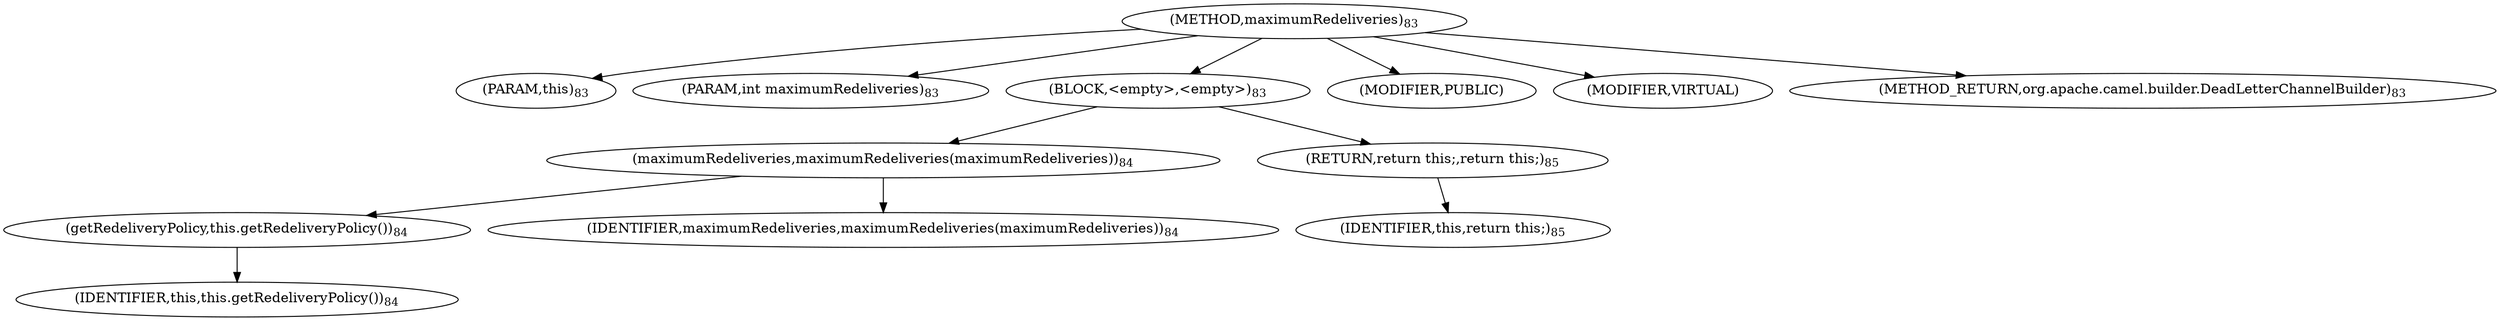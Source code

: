 digraph "maximumRedeliveries" {  
"255" [label = <(METHOD,maximumRedeliveries)<SUB>83</SUB>> ]
"25" [label = <(PARAM,this)<SUB>83</SUB>> ]
"256" [label = <(PARAM,int maximumRedeliveries)<SUB>83</SUB>> ]
"257" [label = <(BLOCK,&lt;empty&gt;,&lt;empty&gt;)<SUB>83</SUB>> ]
"258" [label = <(maximumRedeliveries,maximumRedeliveries(maximumRedeliveries))<SUB>84</SUB>> ]
"259" [label = <(getRedeliveryPolicy,this.getRedeliveryPolicy())<SUB>84</SUB>> ]
"24" [label = <(IDENTIFIER,this,this.getRedeliveryPolicy())<SUB>84</SUB>> ]
"260" [label = <(IDENTIFIER,maximumRedeliveries,maximumRedeliveries(maximumRedeliveries))<SUB>84</SUB>> ]
"261" [label = <(RETURN,return this;,return this;)<SUB>85</SUB>> ]
"26" [label = <(IDENTIFIER,this,return this;)<SUB>85</SUB>> ]
"262" [label = <(MODIFIER,PUBLIC)> ]
"263" [label = <(MODIFIER,VIRTUAL)> ]
"264" [label = <(METHOD_RETURN,org.apache.camel.builder.DeadLetterChannelBuilder)<SUB>83</SUB>> ]
  "255" -> "25" 
  "255" -> "256" 
  "255" -> "257" 
  "255" -> "262" 
  "255" -> "263" 
  "255" -> "264" 
  "257" -> "258" 
  "257" -> "261" 
  "258" -> "259" 
  "258" -> "260" 
  "259" -> "24" 
  "261" -> "26" 
}
